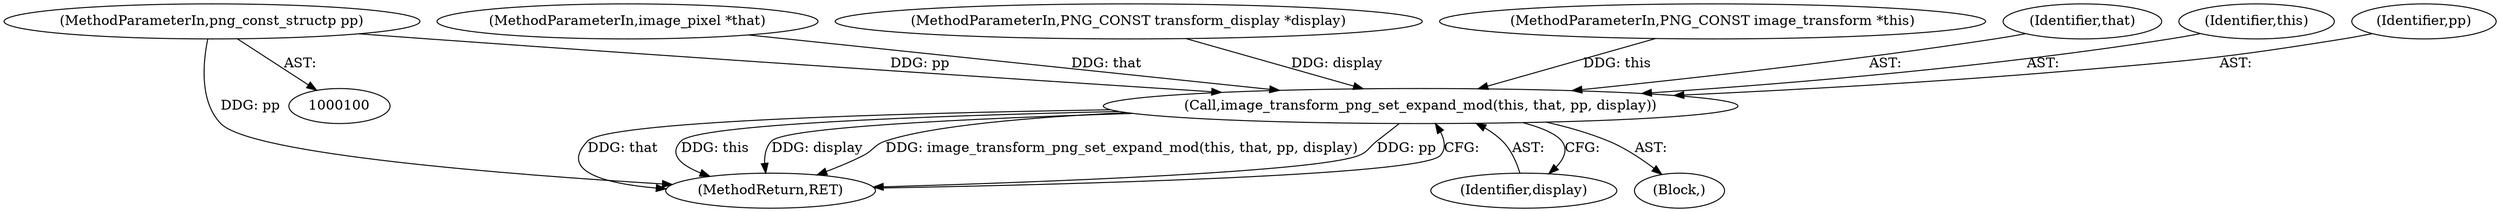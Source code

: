 digraph "1_Android_9d4853418ab2f754c2b63e091c29c5529b8b86ca_65@del" {
"1000103" [label="(MethodParameterIn,png_const_structp pp)"];
"1000106" [label="(Call,image_transform_png_set_expand_mod(this, that, pp, display))"];
"1000102" [label="(MethodParameterIn,image_pixel *that)"];
"1000104" [label="(MethodParameterIn,PNG_CONST transform_display *display)"];
"1000101" [label="(MethodParameterIn,PNG_CONST image_transform *this)"];
"1000110" [label="(Identifier,display)"];
"1000106" [label="(Call,image_transform_png_set_expand_mod(this, that, pp, display))"];
"1000108" [label="(Identifier,that)"];
"1000107" [label="(Identifier,this)"];
"1000111" [label="(MethodReturn,RET)"];
"1000103" [label="(MethodParameterIn,png_const_structp pp)"];
"1000105" [label="(Block,)"];
"1000109" [label="(Identifier,pp)"];
"1000103" -> "1000100"  [label="AST: "];
"1000103" -> "1000111"  [label="DDG: pp"];
"1000103" -> "1000106"  [label="DDG: pp"];
"1000106" -> "1000105"  [label="AST: "];
"1000106" -> "1000110"  [label="CFG: "];
"1000107" -> "1000106"  [label="AST: "];
"1000108" -> "1000106"  [label="AST: "];
"1000109" -> "1000106"  [label="AST: "];
"1000110" -> "1000106"  [label="AST: "];
"1000111" -> "1000106"  [label="CFG: "];
"1000106" -> "1000111"  [label="DDG: that"];
"1000106" -> "1000111"  [label="DDG: this"];
"1000106" -> "1000111"  [label="DDG: display"];
"1000106" -> "1000111"  [label="DDG: image_transform_png_set_expand_mod(this, that, pp, display)"];
"1000106" -> "1000111"  [label="DDG: pp"];
"1000101" -> "1000106"  [label="DDG: this"];
"1000102" -> "1000106"  [label="DDG: that"];
"1000104" -> "1000106"  [label="DDG: display"];
}
